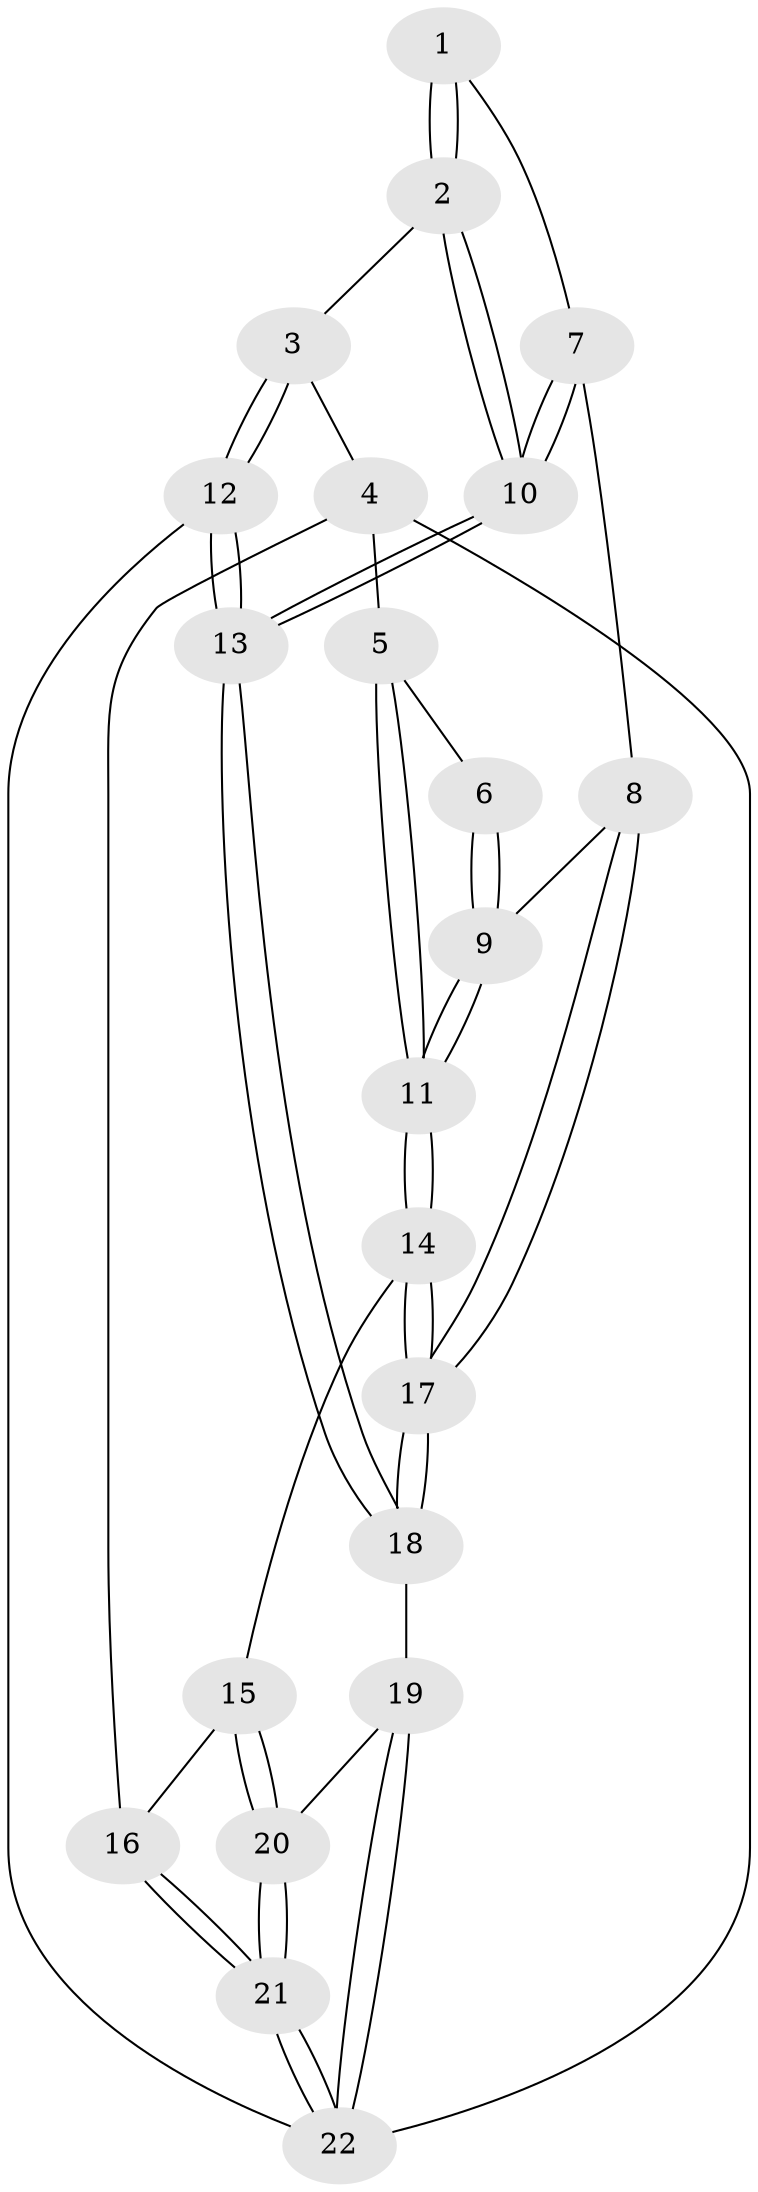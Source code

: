 // Generated by graph-tools (version 1.1) at 2025/46/02/15/25 05:46:28]
// undirected, 22 vertices, 52 edges
graph export_dot {
graph [start="1"]
  node [color=gray90,style=filled];
  1 [pos="+0.7366175406176991+0"];
  2 [pos="+1+0"];
  3 [pos="+1+0"];
  4 [pos="+0+0"];
  5 [pos="+0.12004497346353957+0"];
  6 [pos="+0.24440222662833908+0"];
  7 [pos="+0.6735135947646986+0.06731491146140842"];
  8 [pos="+0.5445722463326799+0.22642702550552044"];
  9 [pos="+0.5270018318779733+0.22112383633256324"];
  10 [pos="+0.8154317258585997+0.29052940702409263"];
  11 [pos="+0.2209031872066258+0.28050777779541924"];
  12 [pos="+0.9581695568828725+0.8157432186098563"];
  13 [pos="+0.892204291785103+0.7809469466816829"];
  14 [pos="+0.21225788574674487+0.33451904639468044"];
  15 [pos="+0.19574797926048415+0.35199136408104553"];
  16 [pos="+0+0.3754094876673975"];
  17 [pos="+0.6767483189022697+0.6136171637696006"];
  18 [pos="+0.7835356338242636+0.7491127656817548"];
  19 [pos="+0.4875313813164588+0.8095268125321607"];
  20 [pos="+0.1239237808076227+0.6680066432234752"];
  21 [pos="+0+0.8462622594965643"];
  22 [pos="+0+1"];
  1 -- 2;
  1 -- 2;
  1 -- 7;
  2 -- 3;
  2 -- 10;
  2 -- 10;
  3 -- 4;
  3 -- 12;
  3 -- 12;
  4 -- 5;
  4 -- 16;
  4 -- 22;
  5 -- 6;
  5 -- 11;
  5 -- 11;
  6 -- 9;
  6 -- 9;
  7 -- 8;
  7 -- 10;
  7 -- 10;
  8 -- 9;
  8 -- 17;
  8 -- 17;
  9 -- 11;
  9 -- 11;
  10 -- 13;
  10 -- 13;
  11 -- 14;
  11 -- 14;
  12 -- 13;
  12 -- 13;
  12 -- 22;
  13 -- 18;
  13 -- 18;
  14 -- 15;
  14 -- 17;
  14 -- 17;
  15 -- 16;
  15 -- 20;
  15 -- 20;
  16 -- 21;
  16 -- 21;
  17 -- 18;
  17 -- 18;
  18 -- 19;
  19 -- 20;
  19 -- 22;
  19 -- 22;
  20 -- 21;
  20 -- 21;
  21 -- 22;
  21 -- 22;
}

